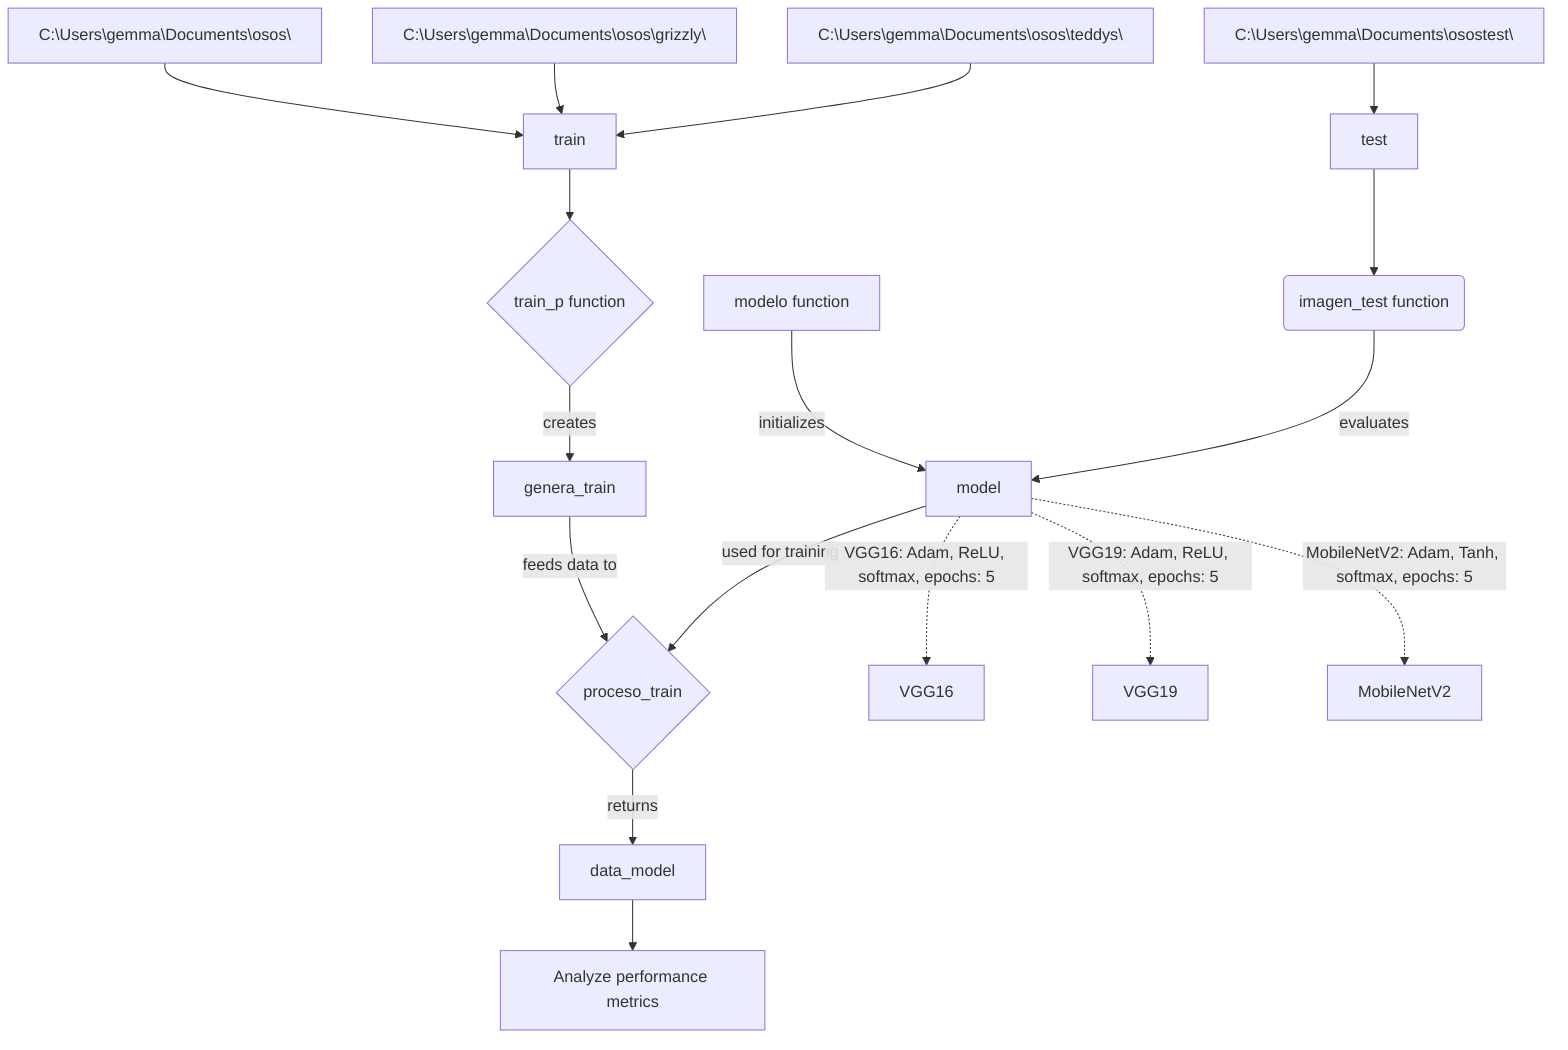 %% This is a Mermaid diagram of the data workflow in the given notebook
flowchart TD
    %% Data Sources
    A1["C:\Users\gemma\Documents\osos\"]
    A2["C:\Users\gemma\Documents\osos\grizzly\"]
    A3["C:\Users\gemma\Documents\osos\teddys\"]
    A4["C:\Users\gemma\Documents\osostest\"]
    
    %% Data Variables and Initial Steps
    B["train"] --> C{train_p function}
    C -->|creates| D[genera_train]
    A1 --> B
    A2 --> B
    A3 --> B
    A4 --> E["test"]
    
    %% Model Initialization and Data Flow
    F["modelo function"] -->|initializes| G[model]
    G -->|used for training| H{proceso_train}
    D -->|feeds data to| H
    H -->|returns| I[data_model]
    
    %% Model Testing and Evaluation
    J(imagen_test function) -->|evaluates| G
    E --> J
    
    %% Performance Analysis
    I --> K["Analyze performance metrics"]
    
    %% Machine Learning Models
    G -.->|VGG16: Adam, ReLU, softmax, epochs: 5| L1[VGG16]
    G -.->|VGG19: Adam, ReLU, softmax, epochs: 5| L2[VGG19]
    G -.->|MobileNetV2: Adam, Tanh, softmax, epochs: 5| L3[MobileNetV2]